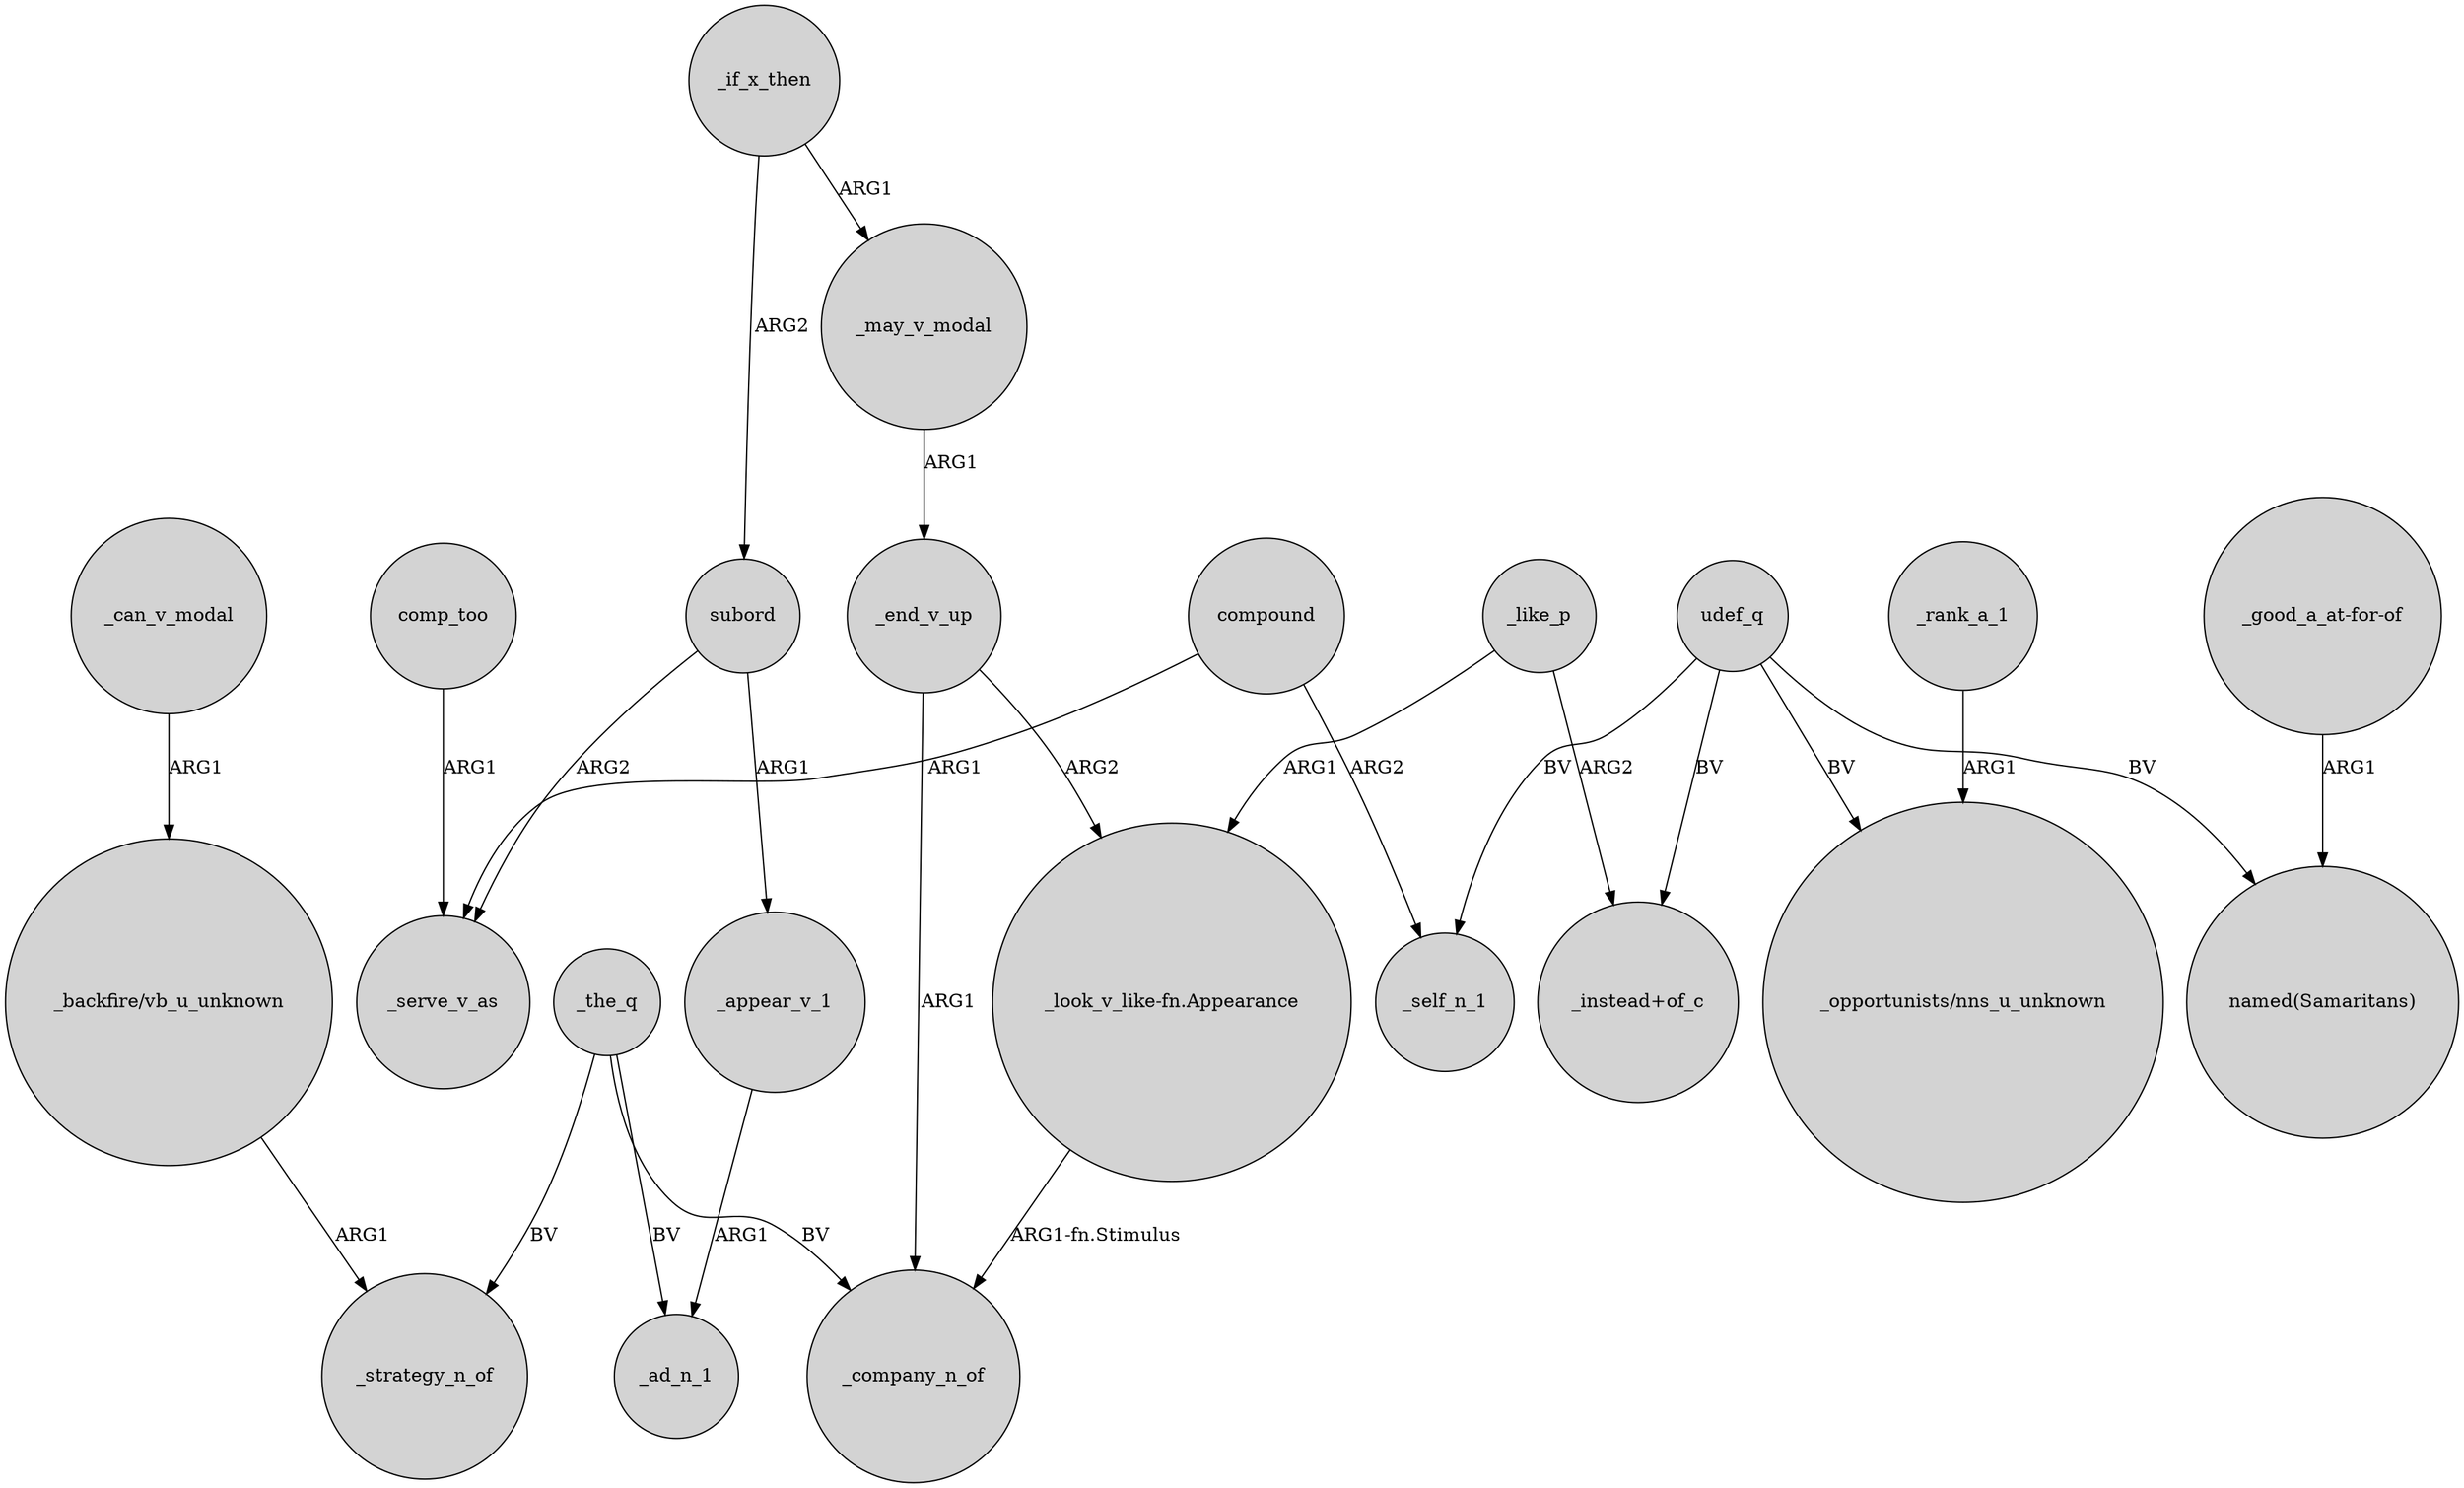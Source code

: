 digraph {
	node [shape=circle style=filled]
	comp_too -> _serve_v_as [label=ARG1]
	udef_q -> "_instead+of_c" [label=BV]
	"_good_a_at-for-of" -> "named(Samaritans)" [label=ARG1]
	"_backfire/vb_u_unknown" -> _strategy_n_of [label=ARG1]
	subord -> _serve_v_as [label=ARG2]
	"_look_v_like-fn.Appearance" -> _company_n_of [label="ARG1-fn.Stimulus"]
	compound -> _serve_v_as [label=ARG1]
	_can_v_modal -> "_backfire/vb_u_unknown" [label=ARG1]
	_end_v_up -> _company_n_of [label=ARG1]
	_like_p -> "_look_v_like-fn.Appearance" [label=ARG1]
	_the_q -> _strategy_n_of [label=BV]
	_if_x_then -> _may_v_modal [label=ARG1]
	_the_q -> _company_n_of [label=BV]
	_end_v_up -> "_look_v_like-fn.Appearance" [label=ARG2]
	_appear_v_1 -> _ad_n_1 [label=ARG1]
	_rank_a_1 -> "_opportunists/nns_u_unknown" [label=ARG1]
	_the_q -> _ad_n_1 [label=BV]
	subord -> _appear_v_1 [label=ARG1]
	_like_p -> "_instead+of_c" [label=ARG2]
	udef_q -> "named(Samaritans)" [label=BV]
	udef_q -> _self_n_1 [label=BV]
	compound -> _self_n_1 [label=ARG2]
	_may_v_modal -> _end_v_up [label=ARG1]
	_if_x_then -> subord [label=ARG2]
	udef_q -> "_opportunists/nns_u_unknown" [label=BV]
}
